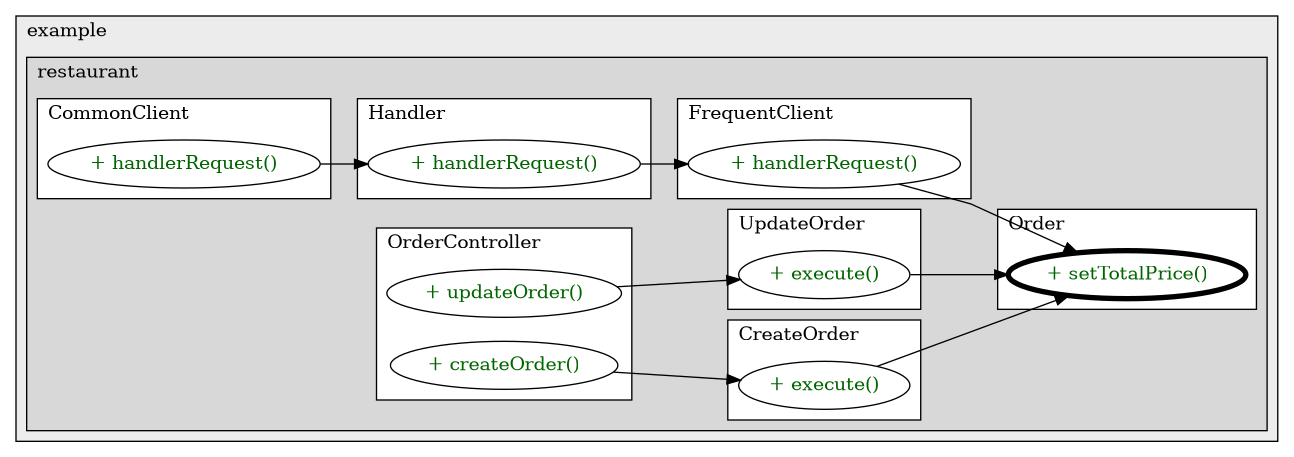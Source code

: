 @startuml

/' diagram meta data start
config=CallConfiguration;
{
  "rootMethod": "com.example.restaurant.models.Order#setTotalPrice(Float)",
  "projectClassification": {
    "searchMode": "OpenProject", // OpenProject, AllProjects
    "includedProjects": "",
    "pathEndKeywords": "*.impl",
    "isClientPath": "",
    "isClientName": "",
    "isTestPath": "",
    "isTestName": "",
    "isMappingPath": "",
    "isMappingName": "",
    "isDataAccessPath": "",
    "isDataAccessName": "",
    "isDataStructurePath": "",
    "isDataStructureName": "",
    "isInterfaceStructuresPath": "",
    "isInterfaceStructuresName": "",
    "isEntryPointPath": "",
    "isEntryPointName": "",
    "treatFinalFieldsAsMandatory": false
  },
  "graphRestriction": {
    "classPackageExcludeFilter": "",
    "classPackageIncludeFilter": "",
    "classNameExcludeFilter": "",
    "classNameIncludeFilter": "",
    "methodNameExcludeFilter": "",
    "methodNameIncludeFilter": "",
    "removeByInheritance": "", // inheritance/annotation based filtering is done in a second step
    "removeByAnnotation": "",
    "removeByClassPackage": "", // cleanup the graph after inheritance/annotation based filtering is done
    "removeByClassName": "",
    "cutMappings": false,
    "cutEnum": true,
    "cutTests": true,
    "cutClient": true,
    "cutDataAccess": true,
    "cutInterfaceStructures": true,
    "cutDataStructures": true,
    "cutGetterAndSetter": true,
    "cutConstructors": true
  },
  "graphTraversal": {
    "forwardDepth": 3,
    "backwardDepth": 3,
    "classPackageExcludeFilter": "",
    "classPackageIncludeFilter": "",
    "classNameExcludeFilter": "",
    "classNameIncludeFilter": "",
    "methodNameExcludeFilter": "",
    "methodNameIncludeFilter": "",
    "hideMappings": false,
    "hideDataStructures": false,
    "hidePrivateMethods": true,
    "hideInterfaceCalls": true, // indirection: implementation -> interface (is hidden) -> implementation
    "onlyShowApplicationEntryPoints": false, // root node is included
    "useMethodCallsForStructureDiagram": "ForwardOnly" // ForwardOnly, BothDirections, No
  },
  "details": {
    "aggregation": "GroupByClass", // ByClass, GroupByClass, None
    "showMethodParametersTypes": false,
    "showMethodParametersNames": false,
    "showMethodReturnType": false,
    "showPackageLevels": 2,
    "showCallOrder": false,
    "edgeMode": "MethodsOnly", // TypesOnly, MethodsOnly, TypesAndMethods, MethodsAndDirectTypeUsage
    "showDetailedClassStructure": false
  },
  "rootClass": "com.example.restaurant.models.Order",
  "extensionCallbackMethod": "" // qualified.class.name#methodName - signature: public static String method(String)
}
diagram meta data end '/



digraph g {
    rankdir="LR"
    splines=polyline
    

'nodes 
subgraph cluster_1322970774 { 
   	label=example
	labeljust=l
	fillcolor="#ececec"
	style=filled
   
   subgraph cluster_390647231 { 
   	label=restaurant
	labeljust=l
	fillcolor="#d8d8d8"
	style=filled
   
   subgraph cluster_1107683126 { 
   	label=Order
	labeljust=l
	fillcolor=white
	style=filled
   
   Order384064374XXXsetTotalPrice67973692[
	label="+ setTotalPrice()"
	style=filled
	fillcolor=white
	tooltip="Order

null"
	penwidth=4
	fontcolor=darkgreen
];
} 

subgraph cluster_1153278461 { 
   	label=CommonClient
	labeljust=l
	fillcolor=white
	style=filled
   
   CommonClient1091553721XXXhandlerRequest76453678[
	label="+ handlerRequest()"
	style=filled
	fillcolor=white
	tooltip="CommonClient

null"
	fontcolor=darkgreen
];
} 

subgraph cluster_1806762365 { 
   	label=Handler
	labeljust=l
	fillcolor=white
	style=filled
   
   Handler1091553721XXXhandlerRequest76453678[
	label="+ handlerRequest()"
	style=filled
	fillcolor=white
	tooltip="Handler

null"
	fontcolor=darkgreen
];
} 

subgraph cluster_270379296 { 
   	label=FrequentClient
	labeljust=l
	fillcolor=white
	style=filled
   
   FrequentClient1091553721XXXhandlerRequest76453678[
	label="+ handlerRequest()"
	style=filled
	fillcolor=white
	tooltip="FrequentClient

null"
	fontcolor=darkgreen
];
} 

subgraph cluster_409463422 { 
   	label=CreateOrder
	labeljust=l
	fillcolor=white
	style=filled
   
   CreateOrder1643683874XXXexecute1298922449[
	label="+ execute()"
	style=filled
	fillcolor=white
	tooltip="CreateOrder

null"
	fontcolor=darkgreen
];
} 

subgraph cluster_489335339 { 
   	label=UpdateOrder
	labeljust=l
	fillcolor=white
	style=filled
   
   UpdateOrder1643683874XXXexecute2120616735[
	label="+ execute()"
	style=filled
	fillcolor=white
	tooltip="UpdateOrder

null"
	fontcolor=darkgreen
];
} 

subgraph cluster_768348237 { 
   	label=OrderController
	labeljust=l
	fillcolor=white
	style=filled
   
   OrderController1565709769XXXcreateOrder1298922449[
	label="+ createOrder()"
	style=filled
	fillcolor=white
	tooltip="OrderController

null"
	fontcolor=darkgreen
];

OrderController1565709769XXXupdateOrder2120616735[
	label="+ updateOrder()"
	style=filled
	fillcolor=white
	tooltip="OrderController

null"
	fontcolor=darkgreen
];
} 
} 
} 

'edges    
CommonClient1091553721XXXhandlerRequest76453678 -> Handler1091553721XXXhandlerRequest76453678;
CreateOrder1643683874XXXexecute1298922449 -> Order384064374XXXsetTotalPrice67973692;
FrequentClient1091553721XXXhandlerRequest76453678 -> Order384064374XXXsetTotalPrice67973692;
Handler1091553721XXXhandlerRequest76453678 -> FrequentClient1091553721XXXhandlerRequest76453678;
OrderController1565709769XXXcreateOrder1298922449 -> CreateOrder1643683874XXXexecute1298922449;
OrderController1565709769XXXupdateOrder2120616735 -> UpdateOrder1643683874XXXexecute2120616735;
UpdateOrder1643683874XXXexecute2120616735 -> Order384064374XXXsetTotalPrice67973692;
    
}
@enduml